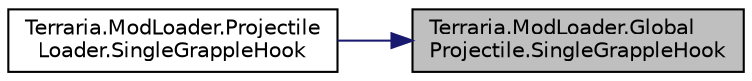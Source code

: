 digraph "Terraria.ModLoader.GlobalProjectile.SingleGrappleHook"
{
 // LATEX_PDF_SIZE
  edge [fontname="Helvetica",fontsize="10",labelfontname="Helvetica",labelfontsize="10"];
  node [fontname="Helvetica",fontsize="10",shape=record];
  rankdir="RL";
  Node1 [label="Terraria.ModLoader.Global\lProjectile.SingleGrappleHook",height=0.2,width=0.4,color="black", fillcolor="grey75", style="filled", fontcolor="black",tooltip="Whether or not a grappling hook can only have one hook per player in the world at a time...."];
  Node1 -> Node2 [dir="back",color="midnightblue",fontsize="10",style="solid",fontname="Helvetica"];
  Node2 [label="Terraria.ModLoader.Projectile\lLoader.SingleGrappleHook",height=0.2,width=0.4,color="black", fillcolor="white", style="filled",URL="$class_terraria_1_1_mod_loader_1_1_projectile_loader.html#a3a7d9a5d0815e5895d37b9ae316c470a",tooltip=" "];
}
